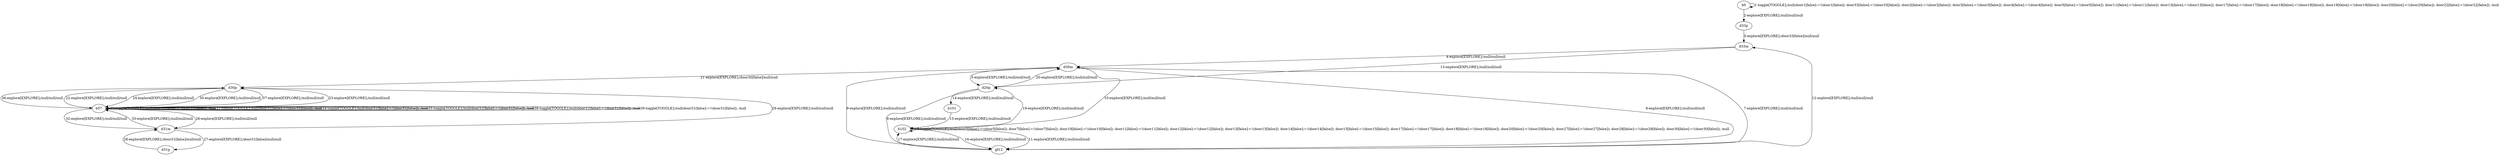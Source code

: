 # Total number of goals covered by this test: 3
# d31m --> d31p
# b57 --> b57
# d31p --> d31m

digraph g {
"b0" -> "b0" [label = "1-toggle[TOGGLE];/null/door1[false]:=!(door1[false]); door33[false]:=!(door33[false]); door2[false]:=!(door2[false]); door3[false]:=!(door3[false]); door4[false]:=!(door4[false]); door5[false]:=!(door5[false]); door11[false]:=!(door11[false]); door13[false]:=!(door13[false]); door17[false]:=!(door17[false]); door18[false]:=!(door18[false]); door19[false]:=!(door19[false]); door20[false]:=!(door20[false]); door22[false]:=!(door22[false]); /null"];
"b0" -> "d33p" [label = "2-explore[EXPLORE];/null/null/null"];
"d33p" -> "d33m" [label = "3-explore[EXPLORE];/door33[false]/null/null"];
"d33m" -> "d30m" [label = "4-explore[EXPLORE];/null/null/null"];
"d30m" -> "d20p" [label = "5-explore[EXPLORE];/null/null/null"];
"d20p" -> "gf12" [label = "6-explore[EXPLORE];/null/null/null"];
"gf12" -> "d30m" [label = "7-explore[EXPLORE];/null/null/null"];
"d30m" -> "gf12" [label = "8-explore[EXPLORE];/null/null/null"];
"gf12" -> "d30m" [label = "9-explore[EXPLORE];/null/null/null"];
"d30m" -> "b102" [label = "10-explore[EXPLORE];/null/null/null"];
"b102" -> "gf12" [label = "11-explore[EXPLORE];/null/null/null"];
"gf12" -> "d33m" [label = "12-explore[EXPLORE];/null/null/null"];
"d33m" -> "d20p" [label = "13-explore[EXPLORE];/null/null/null"];
"d20p" -> "b101" [label = "14-explore[EXPLORE];/null/null/null"];
"b101" -> "b102" [label = "15-explore[EXPLORE];/null/null/null"];
"b102" -> "gf12" [label = "16-explore[EXPLORE];/null/null/null"];
"gf12" -> "b102" [label = "17-explore[EXPLORE];/null/null/null"];
"b102" -> "b102" [label = "18-toggle[TOGGLE];/null/door5[false]:=!(door5[false]); door7[false]:=!(door7[false]); door10[false]:=!(door10[false]); door11[false]:=!(door11[false]); door12[false]:=!(door12[false]); door13[false]:=!(door13[false]); door14[false]:=!(door14[false]); door15[false]:=!(door15[false]); door17[false]:=!(door17[false]); door18[false]:=!(door18[false]); door20[false]:=!(door20[false]); door27[false]:=!(door27[false]); door28[false]:=!(door28[false]); door30[false]:=!(door30[false]); /null"];
"b102" -> "d20p" [label = "19-explore[EXPLORE];/null/null/null"];
"d20p" -> "d30m" [label = "20-explore[EXPLORE];/null/null/null"];
"d30m" -> "d30p" [label = "21-explore[EXPLORE];/door30[false]/null/null"];
"d30p" -> "b57" [label = "22-explore[EXPLORE];/null/null/null"];
"b57" -> "d30p" [label = "23-explore[EXPLORE];/null/null/null"];
"d30p" -> "b57" [label = "24-explore[EXPLORE];/null/null/null"];
"b57" -> "b57" [label = "25-toggle[TOGGLE];/null/door31[false]:=!(door31[false]); /null"];
"b57" -> "d31m" [label = "26-explore[EXPLORE];/null/null/null"];
"d31m" -> "d31p" [label = "27-explore[EXPLORE];/door31[false]/null/null"];
"d31p" -> "d31m" [label = "28-explore[EXPLORE];/door31[false]/null/null"];
"d31m" -> "d30p" [label = "29-explore[EXPLORE];/null/null/null"];
"d30p" -> "b57" [label = "30-explore[EXPLORE];/null/null/null"];
"b57" -> "b57" [label = "31-toggle[TOGGLE];/null/door31[false]:=!(door31[false]); /null"];
"b57" -> "d31m" [label = "32-explore[EXPLORE];/null/null/null"];
"d31m" -> "b57" [label = "33-explore[EXPLORE];/null/null/null"];
"b57" -> "b57" [label = "34-toggle[TOGGLE];/null/door31[false]:=!(door31[false]); /null"];
"b57" -> "b57" [label = "35-toggle[TOGGLE];/null/door31[false]:=!(door31[false]); /null"];
"b57" -> "d30p" [label = "36-explore[EXPLORE];/null/null/null"];
"d30p" -> "b57" [label = "37-explore[EXPLORE];/null/null/null"];
"b57" -> "b57" [label = "38-toggle[TOGGLE];/null/door31[false]:=!(door31[false]); /null"];
"b57" -> "b57" [label = "39-toggle[TOGGLE];/null/door31[false]:=!(door31[false]); /null"];
}
